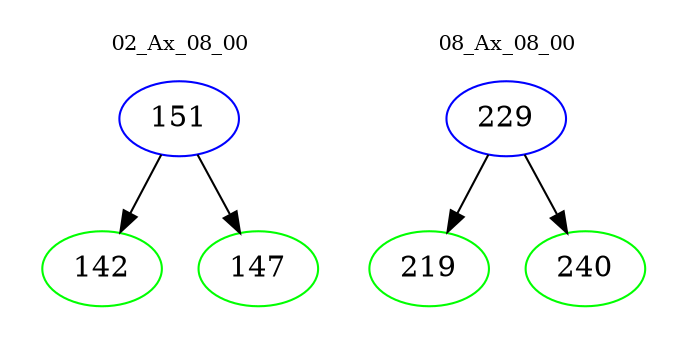digraph{
subgraph cluster_0 {
color = white
label = "02_Ax_08_00";
fontsize=10;
T0_151 [label="151", color="blue"]
T0_151 -> T0_142 [color="black"]
T0_142 [label="142", color="green"]
T0_151 -> T0_147 [color="black"]
T0_147 [label="147", color="green"]
}
subgraph cluster_1 {
color = white
label = "08_Ax_08_00";
fontsize=10;
T1_229 [label="229", color="blue"]
T1_229 -> T1_219 [color="black"]
T1_219 [label="219", color="green"]
T1_229 -> T1_240 [color="black"]
T1_240 [label="240", color="green"]
}
}

